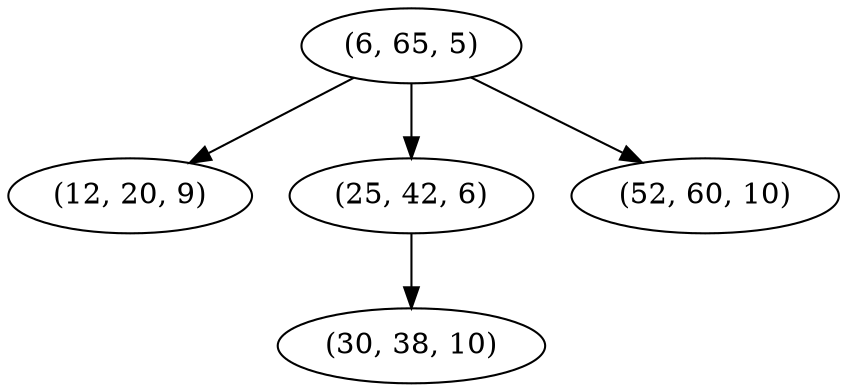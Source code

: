 digraph tree {
    "(6, 65, 5)";
    "(12, 20, 9)";
    "(25, 42, 6)";
    "(30, 38, 10)";
    "(52, 60, 10)";
    "(6, 65, 5)" -> "(12, 20, 9)";
    "(6, 65, 5)" -> "(25, 42, 6)";
    "(6, 65, 5)" -> "(52, 60, 10)";
    "(25, 42, 6)" -> "(30, 38, 10)";
}
